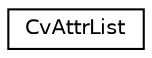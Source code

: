 digraph "Graphical Class Hierarchy"
{
 // LATEX_PDF_SIZE
  edge [fontname="Helvetica",fontsize="10",labelfontname="Helvetica",labelfontsize="10"];
  node [fontname="Helvetica",fontsize="10",shape=record];
  rankdir="LR";
  Node0 [label="CvAttrList",height=0.2,width=0.4,color="black", fillcolor="white", style="filled",URL="$struct_cv_attr_list.html",tooltip=" "];
}
